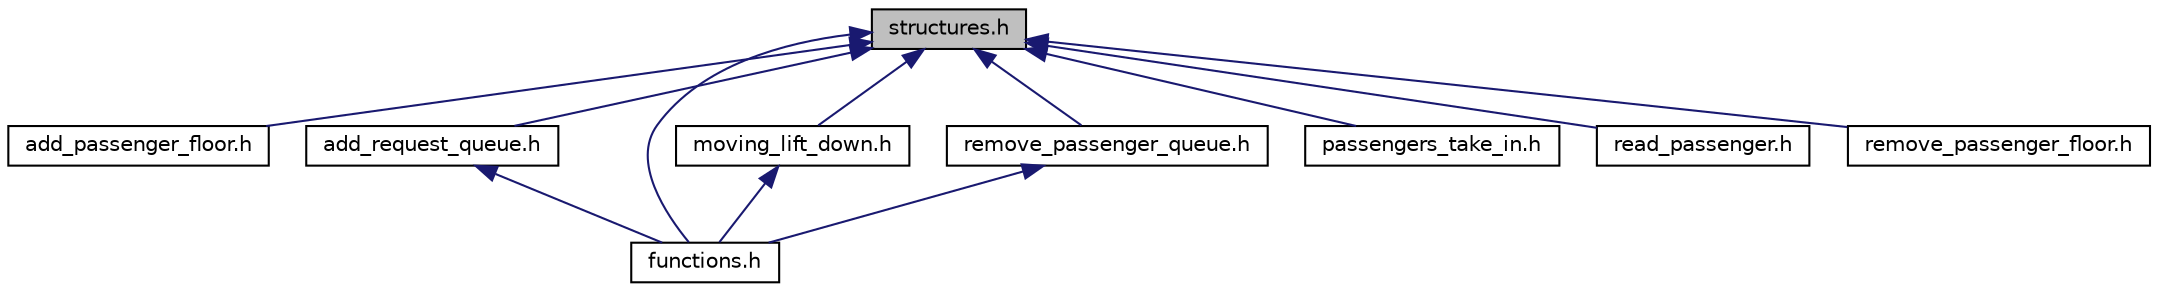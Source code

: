 digraph "structures.h"
{
 // LATEX_PDF_SIZE
  edge [fontname="Helvetica",fontsize="10",labelfontname="Helvetica",labelfontsize="10"];
  node [fontname="Helvetica",fontsize="10",shape=record];
  Node1 [label="structures.h",height=0.2,width=0.4,color="black", fillcolor="grey75", style="filled", fontcolor="black",tooltip="contains declarations for structure passenger, elevator to be used in the program."];
  Node1 -> Node2 [dir="back",color="midnightblue",fontsize="10",style="solid"];
  Node2 [label="add_passenger_floor.h",height=0.2,width=0.4,color="black", fillcolor="white", style="filled",URL="$add__passenger__floor_8h.html",tooltip="add passengers to the floor array"];
  Node1 -> Node3 [dir="back",color="midnightblue",fontsize="10",style="solid"];
  Node3 [label="add_request_queue.h",height=0.2,width=0.4,color="black", fillcolor="white", style="filled",URL="$add__request__queue_8h.html",tooltip="contains declarations for add_request_queue function. Used to add passenger to queue"];
  Node3 -> Node4 [dir="back",color="midnightblue",fontsize="10",style="solid"];
  Node4 [label="functions.h",height=0.2,width=0.4,color="black", fillcolor="white", style="filled",URL="$functions_8h.html",tooltip="Simply contains all the headers of the different function."];
  Node1 -> Node4 [dir="back",color="midnightblue",fontsize="10",style="solid"];
  Node1 -> Node5 [dir="back",color="midnightblue",fontsize="10",style="solid"];
  Node5 [label="moving_lift_down.h",height=0.2,width=0.4,color="black", fillcolor="white", style="filled",URL="$moving__lift__down_8h.html",tooltip="contains declaration for structure moving_lift_down function that changes the direction of lift...."];
  Node5 -> Node4 [dir="back",color="midnightblue",fontsize="10",style="solid"];
  Node1 -> Node6 [dir="back",color="midnightblue",fontsize="10",style="solid"];
  Node6 [label="remove_passenger_queue.h",height=0.2,width=0.4,color="black", fillcolor="white", style="filled",URL="$remove__passenger__queue_8h.html",tooltip="contains the declaration for remove_passenger_queue function that remoove passenger from a queue"];
  Node6 -> Node4 [dir="back",color="midnightblue",fontsize="10",style="solid"];
  Node1 -> Node7 [dir="back",color="midnightblue",fontsize="10",style="solid"];
  Node7 [label="passengers_take_in.h",height=0.2,width=0.4,color="black", fillcolor="white", style="filled",URL="$passengers__take__in_8h.html",tooltip="contains declarations for passenger_take_in function. Used to add passenger to the provided elevator ..."];
  Node1 -> Node8 [dir="back",color="midnightblue",fontsize="10",style="solid"];
  Node8 [label="read_passenger.h",height=0.2,width=0.4,color="black", fillcolor="white", style="filled",URL="$read__passenger_8h.html",tooltip="Reads the input file for passenger id,arrival time,starting floor and destination floor."];
  Node1 -> Node9 [dir="back",color="midnightblue",fontsize="10",style="solid"];
  Node9 [label="remove_passenger_floor.h",height=0.2,width=0.4,color="black", fillcolor="white", style="filled",URL="$remove__passenger__floor_8h.html",tooltip="Removes the passenger details from floor specified.Returns 1 on successful deletion of passenger deta..."];
}
